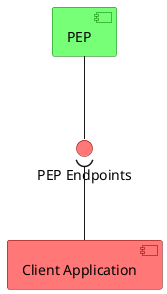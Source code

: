 @startuml component

hide stereotype

component PEP <<pep>>
() "PEP Endpoints" as pependpoints <<provided>>
PEP -down- pependpoints

component "Client Application" as client <<consumer>>
client -up-( pependpoints

  
skinparam component<<pep>> {
    BackgroundColor #77ff77
    BorderColor #007700
}

skinparam interface<<provided>> {
    BackgroundColor #ff7777
    BorderColor #770000
}

skinparam component<<consumer>> {
    BackgroundColor #ff7777
    BorderColor #770000
}

@enduml
